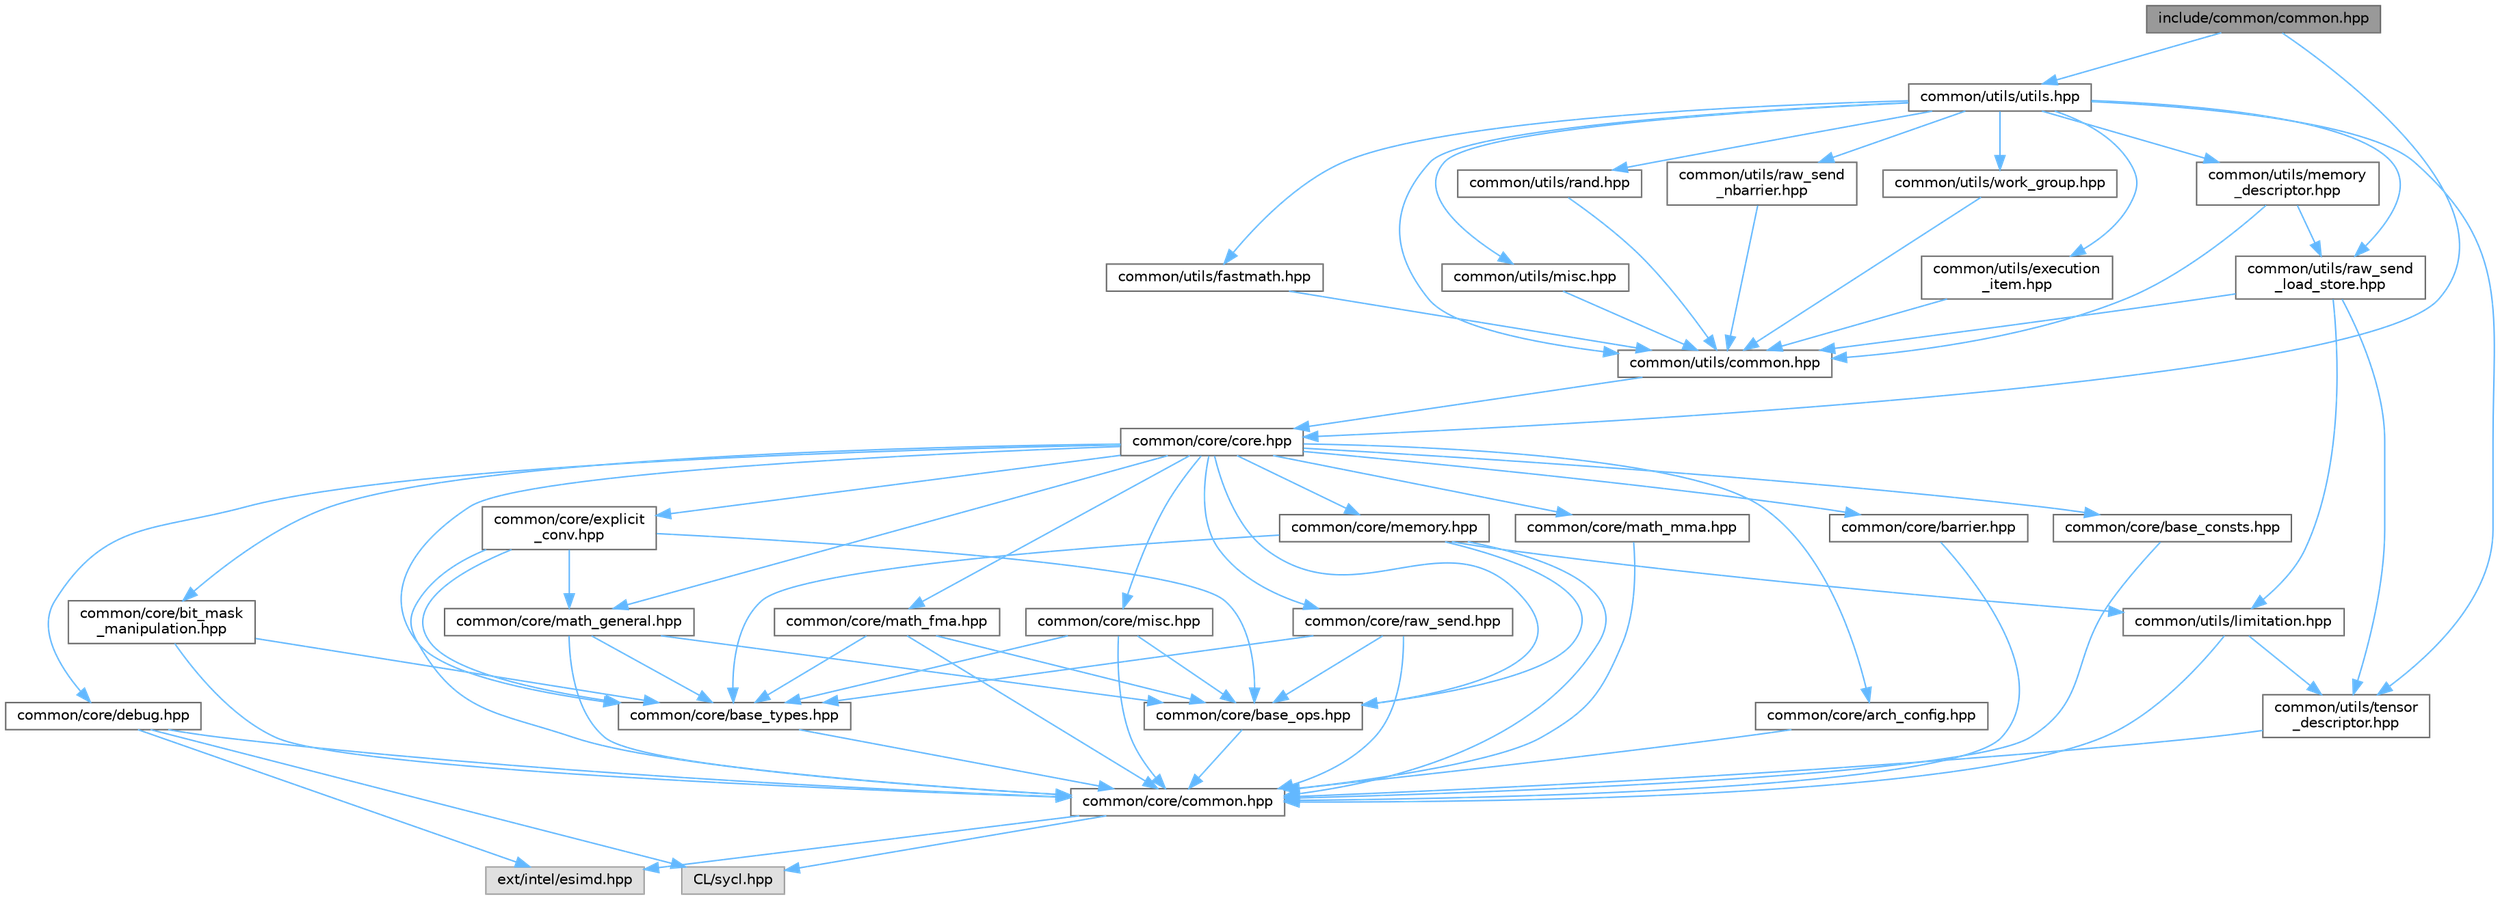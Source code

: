 digraph "include/common/common.hpp"
{
 // LATEX_PDF_SIZE
  bgcolor="transparent";
  edge [fontname=Helvetica,fontsize=10,labelfontname=Helvetica,labelfontsize=10];
  node [fontname=Helvetica,fontsize=10,shape=box,height=0.2,width=0.4];
  Node1 [id="Node000001",label="include/common/common.hpp",height=0.2,width=0.4,color="gray40", fillcolor="grey60", style="filled", fontcolor="black",tooltip="C++ API."];
  Node1 -> Node2 [id="edge1_Node000001_Node000002",color="steelblue1",style="solid",tooltip=" "];
  Node2 [id="Node000002",label="common/core/core.hpp",height=0.2,width=0.4,color="grey40", fillcolor="white", style="filled",URL="$core_8hpp.html",tooltip="C++ API."];
  Node2 -> Node3 [id="edge2_Node000002_Node000003",color="steelblue1",style="solid",tooltip=" "];
  Node3 [id="Node000003",label="common/core/arch_config.hpp",height=0.2,width=0.4,color="grey40", fillcolor="white", style="filled",URL="$arch__config_8hpp.html",tooltip="C++ API."];
  Node3 -> Node4 [id="edge3_Node000003_Node000004",color="steelblue1",style="solid",tooltip=" "];
  Node4 [id="Node000004",label="common/core/common.hpp",height=0.2,width=0.4,color="grey40", fillcolor="white", style="filled",URL="$common_2core_2common_8hpp.html",tooltip="C++ API."];
  Node4 -> Node5 [id="edge4_Node000004_Node000005",color="steelblue1",style="solid",tooltip=" "];
  Node5 [id="Node000005",label="CL/sycl.hpp",height=0.2,width=0.4,color="grey60", fillcolor="#E0E0E0", style="filled",tooltip=" "];
  Node4 -> Node6 [id="edge5_Node000004_Node000006",color="steelblue1",style="solid",tooltip=" "];
  Node6 [id="Node000006",label="ext/intel/esimd.hpp",height=0.2,width=0.4,color="grey60", fillcolor="#E0E0E0", style="filled",tooltip=" "];
  Node2 -> Node7 [id="edge6_Node000002_Node000007",color="steelblue1",style="solid",tooltip=" "];
  Node7 [id="Node000007",label="common/core/barrier.hpp",height=0.2,width=0.4,color="grey40", fillcolor="white", style="filled",URL="$barrier_8hpp.html",tooltip="C++ API."];
  Node7 -> Node4 [id="edge7_Node000007_Node000004",color="steelblue1",style="solid",tooltip=" "];
  Node2 -> Node8 [id="edge8_Node000002_Node000008",color="steelblue1",style="solid",tooltip=" "];
  Node8 [id="Node000008",label="common/core/base_consts.hpp",height=0.2,width=0.4,color="grey40", fillcolor="white", style="filled",URL="$base__consts_8hpp.html",tooltip="C++ API."];
  Node8 -> Node4 [id="edge9_Node000008_Node000004",color="steelblue1",style="solid",tooltip=" "];
  Node2 -> Node9 [id="edge10_Node000002_Node000009",color="steelblue1",style="solid",tooltip=" "];
  Node9 [id="Node000009",label="common/core/base_ops.hpp",height=0.2,width=0.4,color="grey40", fillcolor="white", style="filled",URL="$base__ops_8hpp.html",tooltip="C++ API."];
  Node9 -> Node4 [id="edge11_Node000009_Node000004",color="steelblue1",style="solid",tooltip=" "];
  Node2 -> Node10 [id="edge12_Node000002_Node000010",color="steelblue1",style="solid",tooltip=" "];
  Node10 [id="Node000010",label="common/core/base_types.hpp",height=0.2,width=0.4,color="grey40", fillcolor="white", style="filled",URL="$common_2core_2base__types_8hpp.html",tooltip="C++ API."];
  Node10 -> Node4 [id="edge13_Node000010_Node000004",color="steelblue1",style="solid",tooltip=" "];
  Node2 -> Node11 [id="edge14_Node000002_Node000011",color="steelblue1",style="solid",tooltip=" "];
  Node11 [id="Node000011",label="common/core/bit_mask\l_manipulation.hpp",height=0.2,width=0.4,color="grey40", fillcolor="white", style="filled",URL="$bit__mask__manipulation_8hpp.html",tooltip="C++ API."];
  Node11 -> Node10 [id="edge15_Node000011_Node000010",color="steelblue1",style="solid",tooltip=" "];
  Node11 -> Node4 [id="edge16_Node000011_Node000004",color="steelblue1",style="solid",tooltip=" "];
  Node2 -> Node12 [id="edge17_Node000002_Node000012",color="steelblue1",style="solid",tooltip=" "];
  Node12 [id="Node000012",label="common/core/debug.hpp",height=0.2,width=0.4,color="grey40", fillcolor="white", style="filled",URL="$debug_8hpp.html",tooltip=" "];
  Node12 -> Node4 [id="edge18_Node000012_Node000004",color="steelblue1",style="solid",tooltip=" "];
  Node12 -> Node5 [id="edge19_Node000012_Node000005",color="steelblue1",style="solid",tooltip=" "];
  Node12 -> Node6 [id="edge20_Node000012_Node000006",color="steelblue1",style="solid",tooltip=" "];
  Node2 -> Node13 [id="edge21_Node000002_Node000013",color="steelblue1",style="solid",tooltip=" "];
  Node13 [id="Node000013",label="common/core/explicit\l_conv.hpp",height=0.2,width=0.4,color="grey40", fillcolor="white", style="filled",URL="$explicit__conv_8hpp.html",tooltip="C++ API."];
  Node13 -> Node9 [id="edge22_Node000013_Node000009",color="steelblue1",style="solid",tooltip=" "];
  Node13 -> Node10 [id="edge23_Node000013_Node000010",color="steelblue1",style="solid",tooltip=" "];
  Node13 -> Node4 [id="edge24_Node000013_Node000004",color="steelblue1",style="solid",tooltip=" "];
  Node13 -> Node14 [id="edge25_Node000013_Node000014",color="steelblue1",style="solid",tooltip=" "];
  Node14 [id="Node000014",label="common/core/math_general.hpp",height=0.2,width=0.4,color="grey40", fillcolor="white", style="filled",URL="$math__general_8hpp.html",tooltip="C++ API."];
  Node14 -> Node9 [id="edge26_Node000014_Node000009",color="steelblue1",style="solid",tooltip=" "];
  Node14 -> Node10 [id="edge27_Node000014_Node000010",color="steelblue1",style="solid",tooltip=" "];
  Node14 -> Node4 [id="edge28_Node000014_Node000004",color="steelblue1",style="solid",tooltip=" "];
  Node2 -> Node15 [id="edge29_Node000002_Node000015",color="steelblue1",style="solid",tooltip=" "];
  Node15 [id="Node000015",label="common/core/math_fma.hpp",height=0.2,width=0.4,color="grey40", fillcolor="white", style="filled",URL="$math__fma_8hpp.html",tooltip="C++ API."];
  Node15 -> Node9 [id="edge30_Node000015_Node000009",color="steelblue1",style="solid",tooltip=" "];
  Node15 -> Node10 [id="edge31_Node000015_Node000010",color="steelblue1",style="solid",tooltip=" "];
  Node15 -> Node4 [id="edge32_Node000015_Node000004",color="steelblue1",style="solid",tooltip=" "];
  Node2 -> Node14 [id="edge33_Node000002_Node000014",color="steelblue1",style="solid",tooltip=" "];
  Node2 -> Node16 [id="edge34_Node000002_Node000016",color="steelblue1",style="solid",tooltip=" "];
  Node16 [id="Node000016",label="common/core/math_mma.hpp",height=0.2,width=0.4,color="grey40", fillcolor="white", style="filled",URL="$math__mma_8hpp.html",tooltip="C++ API."];
  Node16 -> Node4 [id="edge35_Node000016_Node000004",color="steelblue1",style="solid",tooltip=" "];
  Node2 -> Node17 [id="edge36_Node000002_Node000017",color="steelblue1",style="solid",tooltip=" "];
  Node17 [id="Node000017",label="common/core/memory.hpp",height=0.2,width=0.4,color="grey40", fillcolor="white", style="filled",URL="$memory_8hpp.html",tooltip="C++ API."];
  Node17 -> Node9 [id="edge37_Node000017_Node000009",color="steelblue1",style="solid",tooltip=" "];
  Node17 -> Node10 [id="edge38_Node000017_Node000010",color="steelblue1",style="solid",tooltip=" "];
  Node17 -> Node4 [id="edge39_Node000017_Node000004",color="steelblue1",style="solid",tooltip=" "];
  Node17 -> Node18 [id="edge40_Node000017_Node000018",color="steelblue1",style="solid",tooltip=" "];
  Node18 [id="Node000018",label="common/utils/limitation.hpp",height=0.2,width=0.4,color="grey40", fillcolor="white", style="filled",URL="$limitation_8hpp.html",tooltip="C++ API."];
  Node18 -> Node4 [id="edge41_Node000018_Node000004",color="steelblue1",style="solid",tooltip=" "];
  Node18 -> Node19 [id="edge42_Node000018_Node000019",color="steelblue1",style="solid",tooltip=" "];
  Node19 [id="Node000019",label="common/utils/tensor\l_descriptor.hpp",height=0.2,width=0.4,color="grey40", fillcolor="white", style="filled",URL="$tensor__descriptor_8hpp.html",tooltip="C++ API."];
  Node19 -> Node4 [id="edge43_Node000019_Node000004",color="steelblue1",style="solid",tooltip=" "];
  Node2 -> Node20 [id="edge44_Node000002_Node000020",color="steelblue1",style="solid",tooltip=" "];
  Node20 [id="Node000020",label="common/core/misc.hpp",height=0.2,width=0.4,color="grey40", fillcolor="white", style="filled",URL="$core_2misc_8hpp.html",tooltip="C++ API."];
  Node20 -> Node9 [id="edge45_Node000020_Node000009",color="steelblue1",style="solid",tooltip=" "];
  Node20 -> Node10 [id="edge46_Node000020_Node000010",color="steelblue1",style="solid",tooltip=" "];
  Node20 -> Node4 [id="edge47_Node000020_Node000004",color="steelblue1",style="solid",tooltip=" "];
  Node2 -> Node21 [id="edge48_Node000002_Node000021",color="steelblue1",style="solid",tooltip=" "];
  Node21 [id="Node000021",label="common/core/raw_send.hpp",height=0.2,width=0.4,color="grey40", fillcolor="white", style="filled",URL="$raw__send_8hpp.html",tooltip="C++ API."];
  Node21 -> Node9 [id="edge49_Node000021_Node000009",color="steelblue1",style="solid",tooltip=" "];
  Node21 -> Node10 [id="edge50_Node000021_Node000010",color="steelblue1",style="solid",tooltip=" "];
  Node21 -> Node4 [id="edge51_Node000021_Node000004",color="steelblue1",style="solid",tooltip=" "];
  Node1 -> Node22 [id="edge52_Node000001_Node000022",color="steelblue1",style="solid",tooltip=" "];
  Node22 [id="Node000022",label="common/utils/utils.hpp",height=0.2,width=0.4,color="grey40", fillcolor="white", style="filled",URL="$utils_8hpp.html",tooltip=" "];
  Node22 -> Node23 [id="edge53_Node000022_Node000023",color="steelblue1",style="solid",tooltip=" "];
  Node23 [id="Node000023",label="common/utils/common.hpp",height=0.2,width=0.4,color="grey40", fillcolor="white", style="filled",URL="$common_2utils_2common_8hpp.html",tooltip="C++ API."];
  Node23 -> Node2 [id="edge54_Node000023_Node000002",color="steelblue1",style="solid",tooltip=" "];
  Node22 -> Node24 [id="edge55_Node000022_Node000024",color="steelblue1",style="solid",tooltip=" "];
  Node24 [id="Node000024",label="common/utils/execution\l_item.hpp",height=0.2,width=0.4,color="grey40", fillcolor="white", style="filled",URL="$execution__item_8hpp.html",tooltip="C++ API."];
  Node24 -> Node23 [id="edge56_Node000024_Node000023",color="steelblue1",style="solid",tooltip=" "];
  Node22 -> Node25 [id="edge57_Node000022_Node000025",color="steelblue1",style="solid",tooltip=" "];
  Node25 [id="Node000025",label="common/utils/fastmath.hpp",height=0.2,width=0.4,color="grey40", fillcolor="white", style="filled",URL="$fastmath_8hpp.html",tooltip="C++ API."];
  Node25 -> Node23 [id="edge58_Node000025_Node000023",color="steelblue1",style="solid",tooltip=" "];
  Node22 -> Node26 [id="edge59_Node000022_Node000026",color="steelblue1",style="solid",tooltip=" "];
  Node26 [id="Node000026",label="common/utils/memory\l_descriptor.hpp",height=0.2,width=0.4,color="grey40", fillcolor="white", style="filled",URL="$memory__descriptor_8hpp.html",tooltip="C++ API."];
  Node26 -> Node23 [id="edge60_Node000026_Node000023",color="steelblue1",style="solid",tooltip=" "];
  Node26 -> Node27 [id="edge61_Node000026_Node000027",color="steelblue1",style="solid",tooltip=" "];
  Node27 [id="Node000027",label="common/utils/raw_send\l_load_store.hpp",height=0.2,width=0.4,color="grey40", fillcolor="white", style="filled",URL="$raw__send__load__store_8hpp.html",tooltip="C++ API."];
  Node27 -> Node23 [id="edge62_Node000027_Node000023",color="steelblue1",style="solid",tooltip=" "];
  Node27 -> Node18 [id="edge63_Node000027_Node000018",color="steelblue1",style="solid",tooltip=" "];
  Node27 -> Node19 [id="edge64_Node000027_Node000019",color="steelblue1",style="solid",tooltip=" "];
  Node22 -> Node28 [id="edge65_Node000022_Node000028",color="steelblue1",style="solid",tooltip=" "];
  Node28 [id="Node000028",label="common/utils/misc.hpp",height=0.2,width=0.4,color="grey40", fillcolor="white", style="filled",URL="$utils_2misc_8hpp.html",tooltip="C++ API."];
  Node28 -> Node23 [id="edge66_Node000028_Node000023",color="steelblue1",style="solid",tooltip=" "];
  Node22 -> Node29 [id="edge67_Node000022_Node000029",color="steelblue1",style="solid",tooltip=" "];
  Node29 [id="Node000029",label="common/utils/rand.hpp",height=0.2,width=0.4,color="grey40", fillcolor="white", style="filled",URL="$rand_8hpp.html",tooltip="C++ API."];
  Node29 -> Node23 [id="edge68_Node000029_Node000023",color="steelblue1",style="solid",tooltip=" "];
  Node22 -> Node27 [id="edge69_Node000022_Node000027",color="steelblue1",style="solid",tooltip=" "];
  Node22 -> Node30 [id="edge70_Node000022_Node000030",color="steelblue1",style="solid",tooltip=" "];
  Node30 [id="Node000030",label="common/utils/raw_send\l_nbarrier.hpp",height=0.2,width=0.4,color="grey40", fillcolor="white", style="filled",URL="$raw__send__nbarrier_8hpp.html",tooltip="C++ API."];
  Node30 -> Node23 [id="edge71_Node000030_Node000023",color="steelblue1",style="solid",tooltip=" "];
  Node22 -> Node19 [id="edge72_Node000022_Node000019",color="steelblue1",style="solid",tooltip=" "];
  Node22 -> Node31 [id="edge73_Node000022_Node000031",color="steelblue1",style="solid",tooltip=" "];
  Node31 [id="Node000031",label="common/utils/work_group.hpp",height=0.2,width=0.4,color="grey40", fillcolor="white", style="filled",URL="$work__group_8hpp.html",tooltip="C++ API."];
  Node31 -> Node23 [id="edge74_Node000031_Node000023",color="steelblue1",style="solid",tooltip=" "];
}
